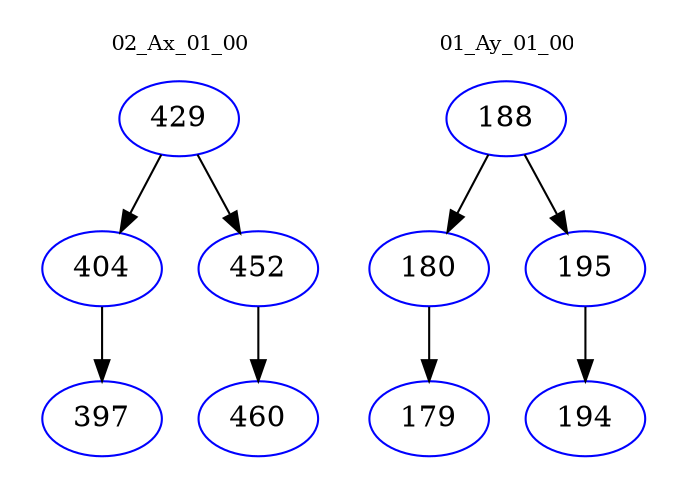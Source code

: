 digraph{
subgraph cluster_0 {
color = white
label = "02_Ax_01_00";
fontsize=10;
T0_429 [label="429", color="blue"]
T0_429 -> T0_404 [color="black"]
T0_404 [label="404", color="blue"]
T0_404 -> T0_397 [color="black"]
T0_397 [label="397", color="blue"]
T0_429 -> T0_452 [color="black"]
T0_452 [label="452", color="blue"]
T0_452 -> T0_460 [color="black"]
T0_460 [label="460", color="blue"]
}
subgraph cluster_1 {
color = white
label = "01_Ay_01_00";
fontsize=10;
T1_188 [label="188", color="blue"]
T1_188 -> T1_180 [color="black"]
T1_180 [label="180", color="blue"]
T1_180 -> T1_179 [color="black"]
T1_179 [label="179", color="blue"]
T1_188 -> T1_195 [color="black"]
T1_195 [label="195", color="blue"]
T1_195 -> T1_194 [color="black"]
T1_194 [label="194", color="blue"]
}
}
